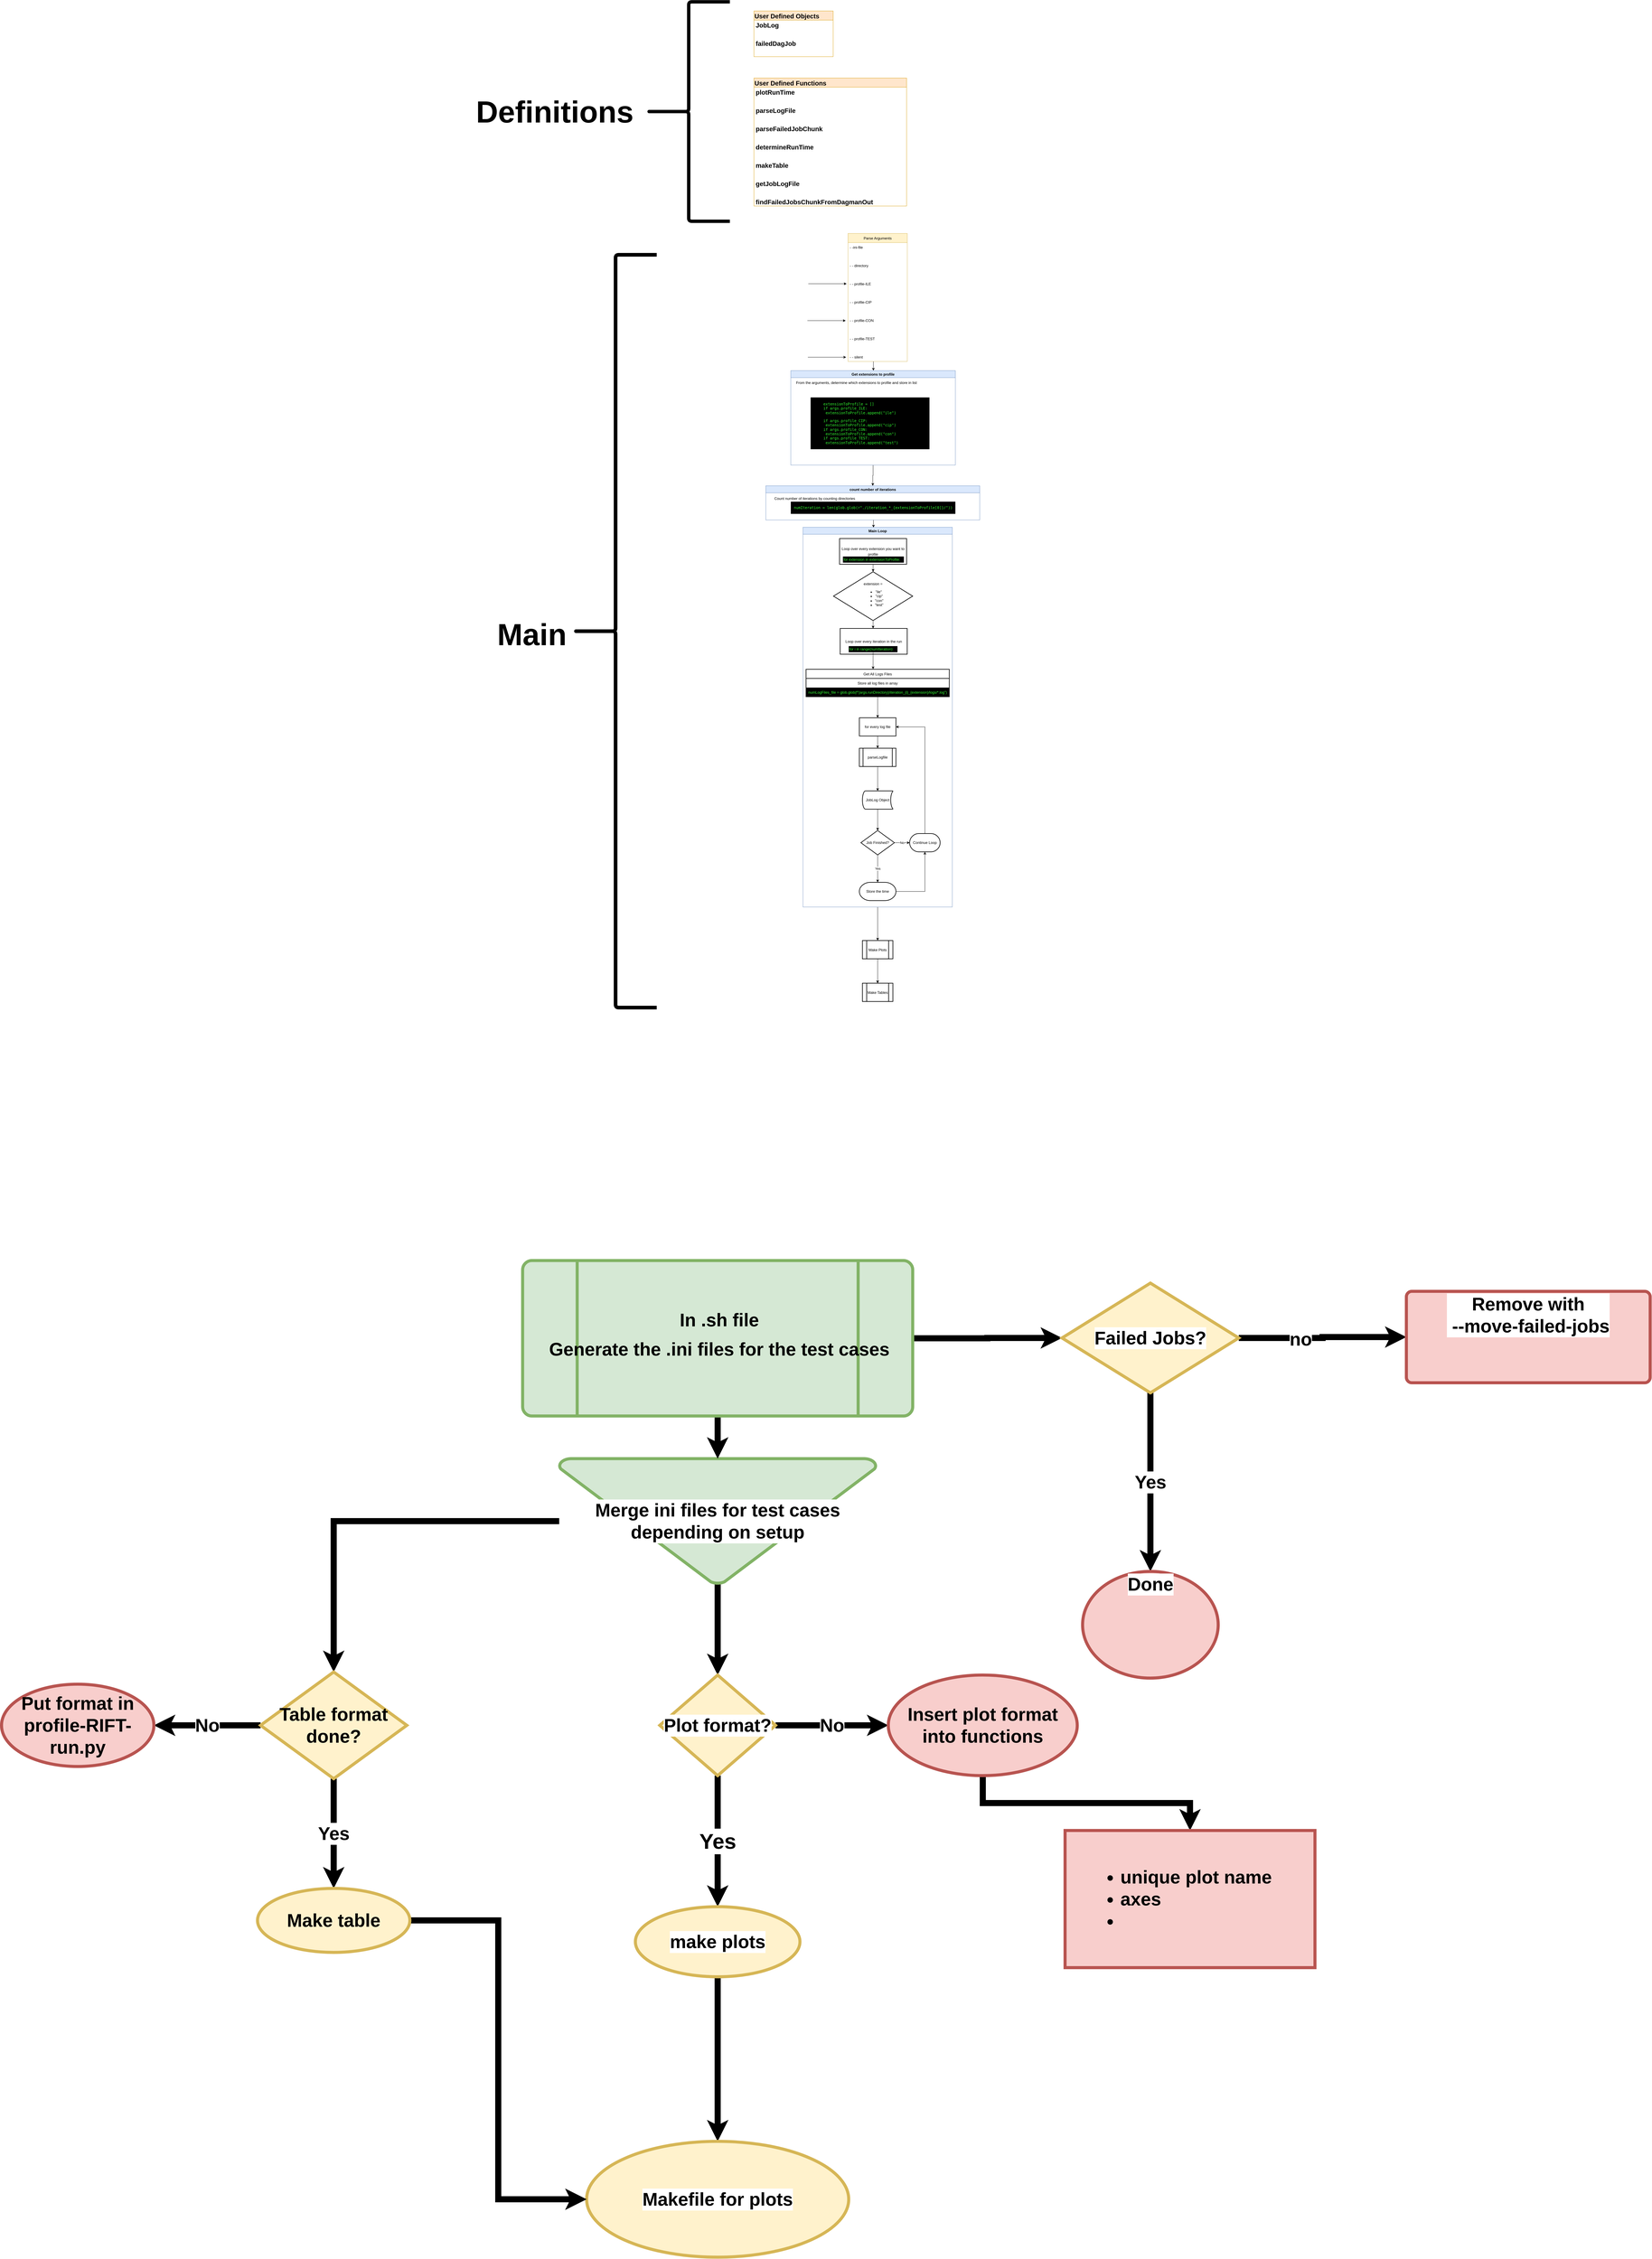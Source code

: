 <mxfile version="16.5.6" type="github">
  <diagram id="el1U36p7zhVe5056gf_X" name="Page-1">
    <mxGraphModel dx="8520" dy="4580" grid="1" gridSize="10" guides="1" tooltips="1" connect="1" arrows="1" fold="1" page="1" pageScale="1" pageWidth="850" pageHeight="1100" math="0" shadow="0">
      <root>
        <mxCell id="0" />
        <mxCell id="1" parent="0" />
        <mxCell id="W2DuysxjR4uDY15PI-nn-23" value="Parse Arguments" style="swimlane;fontStyle=0;childLayout=stackLayout;horizontal=1;startSize=30;horizontalStack=0;resizeParent=1;resizeParentMax=0;resizeLast=0;collapsible=1;marginBottom=0;fillColor=#fff2cc;strokeColor=#d6b656;" parent="1" vertex="1">
          <mxGeometry x="1227.74" y="-10" width="194.51" height="420" as="geometry">
            <mxRectangle x="1220" y="50" width="50" height="30" as="alternateBounds" />
          </mxGeometry>
        </mxCell>
        <mxCell id="Zr_DOouq1NsPhkWcnJbG-120" value="- -ini-file" style="text;strokeColor=none;fillColor=none;align=left;verticalAlign=middle;spacingLeft=4;spacingRight=4;overflow=hidden;points=[[0,0.5],[1,0.5]];portConstraint=eastwest;rotatable=0;" parent="W2DuysxjR4uDY15PI-nn-23" vertex="1">
          <mxGeometry y="30" width="194.51" height="30" as="geometry" />
        </mxCell>
        <mxCell id="Zr_DOouq1NsPhkWcnJbG-119" style="text;strokeColor=none;fillColor=none;align=left;verticalAlign=middle;spacingLeft=4;spacingRight=4;overflow=hidden;points=[[0,0.5],[1,0.5]];portConstraint=eastwest;rotatable=0;" parent="W2DuysxjR4uDY15PI-nn-23" vertex="1">
          <mxGeometry y="60" width="194.51" height="30" as="geometry" />
        </mxCell>
        <mxCell id="W2DuysxjR4uDY15PI-nn-24" value="- - directory" style="text;strokeColor=none;fillColor=none;align=left;verticalAlign=middle;spacingLeft=4;spacingRight=4;overflow=hidden;points=[[0,0.5],[1,0.5]];portConstraint=eastwest;rotatable=0;" parent="W2DuysxjR4uDY15PI-nn-23" vertex="1">
          <mxGeometry y="90" width="194.51" height="30" as="geometry" />
        </mxCell>
        <mxCell id="Zr_DOouq1NsPhkWcnJbG-10" style="text;strokeColor=none;fillColor=none;align=left;verticalAlign=middle;spacingLeft=4;spacingRight=4;overflow=hidden;points=[[0,0.5],[1,0.5]];portConstraint=eastwest;rotatable=0;" parent="W2DuysxjR4uDY15PI-nn-23" vertex="1">
          <mxGeometry y="120" width="194.51" height="30" as="geometry" />
        </mxCell>
        <mxCell id="W2DuysxjR4uDY15PI-nn-25" value="- - profile-ILE" style="text;strokeColor=none;fillColor=none;align=left;verticalAlign=middle;spacingLeft=4;spacingRight=4;overflow=hidden;points=[[0,0.5],[1,0.5]];portConstraint=eastwest;rotatable=0;" parent="W2DuysxjR4uDY15PI-nn-23" vertex="1">
          <mxGeometry y="150" width="194.51" height="30" as="geometry" />
        </mxCell>
        <mxCell id="Zr_DOouq1NsPhkWcnJbG-9" style="text;strokeColor=none;fillColor=none;align=left;verticalAlign=middle;spacingLeft=4;spacingRight=4;overflow=hidden;points=[[0,0.5],[1,0.5]];portConstraint=eastwest;rotatable=0;" parent="W2DuysxjR4uDY15PI-nn-23" vertex="1">
          <mxGeometry y="180" width="194.51" height="30" as="geometry" />
        </mxCell>
        <mxCell id="W2DuysxjR4uDY15PI-nn-26" value="- - profile-CIP" style="text;strokeColor=none;fillColor=none;align=left;verticalAlign=middle;spacingLeft=4;spacingRight=4;overflow=hidden;points=[[0,0.5],[1,0.5]];portConstraint=eastwest;rotatable=0;" parent="W2DuysxjR4uDY15PI-nn-23" vertex="1">
          <mxGeometry y="210" width="194.51" height="30" as="geometry" />
        </mxCell>
        <mxCell id="Zr_DOouq1NsPhkWcnJbG-7" style="text;strokeColor=none;fillColor=none;align=left;verticalAlign=middle;spacingLeft=4;spacingRight=4;overflow=hidden;points=[[0,0.5],[1,0.5]];portConstraint=eastwest;rotatable=0;" parent="W2DuysxjR4uDY15PI-nn-23" vertex="1">
          <mxGeometry y="240" width="194.51" height="30" as="geometry" />
        </mxCell>
        <mxCell id="W2DuysxjR4uDY15PI-nn-28" value="- - profile-CON" style="text;strokeColor=none;fillColor=none;align=left;verticalAlign=middle;spacingLeft=4;spacingRight=4;overflow=hidden;points=[[0,0.5],[1,0.5]];portConstraint=eastwest;rotatable=0;" parent="W2DuysxjR4uDY15PI-nn-23" vertex="1">
          <mxGeometry y="270" width="194.51" height="30" as="geometry" />
        </mxCell>
        <mxCell id="Zr_DOouq1NsPhkWcnJbG-8" style="text;strokeColor=none;fillColor=none;align=left;verticalAlign=middle;spacingLeft=4;spacingRight=4;overflow=hidden;points=[[0,0.5],[1,0.5]];portConstraint=eastwest;rotatable=0;" parent="W2DuysxjR4uDY15PI-nn-23" vertex="1">
          <mxGeometry y="300" width="194.51" height="30" as="geometry" />
        </mxCell>
        <mxCell id="W2DuysxjR4uDY15PI-nn-29" value="- - profile-TEST" style="text;strokeColor=none;fillColor=none;align=left;verticalAlign=middle;spacingLeft=4;spacingRight=4;overflow=hidden;points=[[0,0.5],[1,0.5]];portConstraint=eastwest;rotatable=0;" parent="W2DuysxjR4uDY15PI-nn-23" vertex="1">
          <mxGeometry y="330" width="194.51" height="30" as="geometry" />
        </mxCell>
        <mxCell id="Zr_DOouq1NsPhkWcnJbG-11" style="text;strokeColor=none;fillColor=none;align=left;verticalAlign=middle;spacingLeft=4;spacingRight=4;overflow=hidden;points=[[0,0.5],[1,0.5]];portConstraint=eastwest;rotatable=0;" parent="W2DuysxjR4uDY15PI-nn-23" vertex="1">
          <mxGeometry y="360" width="194.51" height="30" as="geometry" />
        </mxCell>
        <mxCell id="W2DuysxjR4uDY15PI-nn-30" value="- - silent" style="text;strokeColor=none;fillColor=none;align=left;verticalAlign=middle;spacingLeft=4;spacingRight=4;overflow=hidden;points=[[0,0.5],[1,0.5]];portConstraint=eastwest;rotatable=0;" parent="W2DuysxjR4uDY15PI-nn-23" vertex="1">
          <mxGeometry y="390" width="194.51" height="30" as="geometry" />
        </mxCell>
        <mxCell id="W2DuysxjR4uDY15PI-nn-40" style="edgeStyle=orthogonalEdgeStyle;rounded=0;orthogonalLoop=1;jettySize=auto;html=1;" parent="1" edge="1">
          <mxGeometry relative="1" as="geometry">
            <mxPoint x="1223" y="155" as="targetPoint" />
            <mxPoint x="1097.51" y="155" as="sourcePoint" />
          </mxGeometry>
        </mxCell>
        <mxCell id="Zr_DOouq1NsPhkWcnJbG-40" style="edgeStyle=orthogonalEdgeStyle;rounded=0;orthogonalLoop=1;jettySize=auto;html=1;exitX=0.5;exitY=1;exitDx=0;exitDy=0;entryX=0.5;entryY=0;entryDx=0;entryDy=0;" parent="1" source="W2DuysxjR4uDY15PI-nn-51" target="W2DuysxjR4uDY15PI-nn-53" edge="1">
          <mxGeometry relative="1" as="geometry" />
        </mxCell>
        <mxCell id="W2DuysxjR4uDY15PI-nn-51" value="Get extensions to profile" style="swimlane;fillColor=#dae8fc;strokeColor=#6c8ebf;" parent="1" vertex="1">
          <mxGeometry x="1040" y="440" width="540" height="310" as="geometry">
            <mxRectangle x="1211" y="440" width="170" height="23" as="alternateBounds" />
          </mxGeometry>
        </mxCell>
        <mxCell id="Zr_DOouq1NsPhkWcnJbG-38" value="From the arguments, determine which extensions to profile and store in list" style="text;html=1;align=center;verticalAlign=middle;resizable=0;points=[];autosize=1;strokeColor=none;fillColor=none;" parent="W2DuysxjR4uDY15PI-nn-51" vertex="1">
          <mxGeometry x="10" y="30" width="410" height="20" as="geometry" />
        </mxCell>
        <mxCell id="Zr_DOouq1NsPhkWcnJbG-39" value="&lt;div align=&quot;left&quot;&gt;&lt;blockquote&gt;&lt;pre&gt;extensionToProfile = []&lt;br&gt;if args.profile_ILE:&lt;br&gt;&lt;span style=&quot;white-space: pre&quot;&gt; &lt;/span&gt;extensionToProfile.append(&quot;ile&quot;)&lt;/pre&gt;&lt;pre&gt;if args.profile_CIP:&lt;br&gt;&lt;span style=&quot;white-space: pre&quot;&gt; &lt;/span&gt;extensionToProfile.append(&quot;cip&quot;)&lt;br&gt;if args.profile_CON:&lt;br&gt;&lt;span style=&quot;white-space: pre&quot;&gt; &lt;/span&gt;extensionToProfile.append(&quot;con&quot;)&lt;br&gt;if args.profile_TEST:&lt;br&gt;&lt;span style=&quot;white-space: pre&quot;&gt; &lt;/span&gt;extensionToProfile.append(&quot;test&quot;)&lt;/pre&gt;&lt;/blockquote&gt;&lt;/div&gt;" style="text;html=1;align=left;verticalAlign=middle;resizable=0;points=[];autosize=1;strokeColor=none;fillColor=#000000;fontColor=#33FF33;" parent="W2DuysxjR4uDY15PI-nn-51" vertex="1">
          <mxGeometry x="65" y="88" width="390" height="170" as="geometry" />
        </mxCell>
        <mxCell id="W2DuysxjR4uDY15PI-nn-58" style="edgeStyle=orthogonalEdgeStyle;rounded=0;orthogonalLoop=1;jettySize=auto;html=1;exitX=0.5;exitY=1;exitDx=0;exitDy=0;entryX=0.472;entryY=0.001;entryDx=0;entryDy=0;entryPerimeter=0;" parent="1" source="W2DuysxjR4uDY15PI-nn-53" edge="1">
          <mxGeometry relative="1" as="geometry">
            <mxPoint x="1311.28" y="954.86" as="targetPoint" />
          </mxGeometry>
        </mxCell>
        <mxCell id="W2DuysxjR4uDY15PI-nn-53" value="count number of iterations" style="swimlane;fillColor=#dae8fc;strokeColor=#6c8ebf;startSize=23;" parent="1" vertex="1">
          <mxGeometry x="958" y="818" width="702" height="112" as="geometry">
            <mxRectangle x="1211" y="550" width="180" height="23" as="alternateBounds" />
          </mxGeometry>
        </mxCell>
        <mxCell id="Zr_DOouq1NsPhkWcnJbG-41" value="Count number of iterations by counting directories" style="text;html=1;align=center;verticalAlign=middle;resizable=0;points=[];autosize=1;strokeColor=none;fillColor=none;" parent="W2DuysxjR4uDY15PI-nn-53" vertex="1">
          <mxGeometry x="20" y="32" width="280" height="20" as="geometry" />
        </mxCell>
        <mxCell id="Zr_DOouq1NsPhkWcnJbG-42" value="&lt;pre&gt;&lt;font color=&quot;#33FF33&quot;&gt;numIteration = len(glob.glob(r&quot;./iteration_*_{extensionToProfile[0]}/&quot;))&lt;/font&gt;&lt;/pre&gt;" style="text;html=1;align=center;verticalAlign=middle;resizable=0;points=[];autosize=1;strokeColor=none;fillColor=#000000;fontColor=#9999FF;" parent="W2DuysxjR4uDY15PI-nn-53" vertex="1">
          <mxGeometry x="82" y="52" width="540" height="40" as="geometry" />
        </mxCell>
        <mxCell id="Zr_DOouq1NsPhkWcnJbG-91" style="edgeStyle=orthogonalEdgeStyle;rounded=0;orthogonalLoop=1;jettySize=auto;html=1;fontColor=#000000;" parent="1" source="W2DuysxjR4uDY15PI-nn-54" edge="1">
          <mxGeometry relative="1" as="geometry">
            <mxPoint x="1325" y="2310" as="targetPoint" />
          </mxGeometry>
        </mxCell>
        <mxCell id="W2DuysxjR4uDY15PI-nn-54" value="Main Loop" style="swimlane;startSize=23;fillColor=#dae8fc;strokeColor=#6c8ebf;" parent="1" vertex="1">
          <mxGeometry x="1080" y="954" width="490" height="1246" as="geometry" />
        </mxCell>
        <mxCell id="W2DuysxjR4uDY15PI-nn-55" value="&lt;p style=&quot;line-height: 1.5&quot;&gt;Loop over every extension you want to profile&lt;/p&gt;" style="whiteSpace=wrap;html=1;strokeWidth=2;" parent="W2DuysxjR4uDY15PI-nn-54" vertex="1">
          <mxGeometry x="120" y="37" width="220" height="84.53" as="geometry" />
        </mxCell>
        <mxCell id="Zr_DOouq1NsPhkWcnJbG-43" value="&lt;div align=&quot;left&quot;&gt;for extension in extensionToProfile:&lt;/div&gt;" style="text;html=1;align=left;verticalAlign=middle;resizable=0;points=[];autosize=1;strokeColor=none;fillColor=#000000;fontColor=#33FF33;" parent="W2DuysxjR4uDY15PI-nn-54" vertex="1">
          <mxGeometry x="131" y="96" width="200" height="20" as="geometry" />
        </mxCell>
        <mxCell id="Zr_DOouq1NsPhkWcnJbG-51" style="edgeStyle=orthogonalEdgeStyle;rounded=0;orthogonalLoop=1;jettySize=auto;html=1;entryX=0.5;entryY=0;entryDx=0;entryDy=0;fontColor=#33FF33;" parent="W2DuysxjR4uDY15PI-nn-54" source="Zr_DOouq1NsPhkWcnJbG-49" edge="1">
          <mxGeometry relative="1" as="geometry">
            <mxPoint x="230" y="332" as="targetPoint" />
          </mxGeometry>
        </mxCell>
        <mxCell id="Zr_DOouq1NsPhkWcnJbG-49" value="&lt;div&gt;extension = &lt;br&gt;&lt;/div&gt;&lt;div&gt;&lt;ul&gt;&lt;li&gt;&quot;ile&quot;&lt;span style=&quot;white-space: pre&quot;&gt; &lt;/span&gt;&lt;/li&gt;&lt;li&gt;&quot;cip&quot;&lt;/li&gt;&lt;li&gt;&quot;con&quot;&lt;/li&gt;&lt;li&gt;&quot;test&quot;&lt;br&gt;&lt;/li&gt;&lt;/ul&gt;&lt;/div&gt;" style="rhombus;whiteSpace=wrap;html=1;strokeWidth=2;" parent="W2DuysxjR4uDY15PI-nn-54" vertex="1">
          <mxGeometry x="100" y="146" width="260" height="159.99" as="geometry" />
        </mxCell>
        <mxCell id="Zr_DOouq1NsPhkWcnJbG-50" value="" style="edgeStyle=orthogonalEdgeStyle;rounded=0;orthogonalLoop=1;jettySize=auto;html=1;fontColor=#33FF33;" parent="W2DuysxjR4uDY15PI-nn-54" source="W2DuysxjR4uDY15PI-nn-55" target="Zr_DOouq1NsPhkWcnJbG-49" edge="1">
          <mxGeometry relative="1" as="geometry" />
        </mxCell>
        <mxCell id="Zr_DOouq1NsPhkWcnJbG-52" value="&lt;p style=&quot;line-height: 1.5&quot;&gt;Loop over every iteration in the run&lt;/p&gt;" style="whiteSpace=wrap;html=1;strokeWidth=2;" parent="W2DuysxjR4uDY15PI-nn-54" vertex="1">
          <mxGeometry x="122" y="332" width="220" height="84.53" as="geometry" />
        </mxCell>
        <mxCell id="Zr_DOouq1NsPhkWcnJbG-58" style="edgeStyle=orthogonalEdgeStyle;rounded=0;orthogonalLoop=1;jettySize=auto;html=1;entryX=0.468;entryY=-0.004;entryDx=0;entryDy=0;entryPerimeter=0;fontColor=#33FF33;" parent="W2DuysxjR4uDY15PI-nn-54" source="Zr_DOouq1NsPhkWcnJbG-53" target="W2DuysxjR4uDY15PI-nn-61" edge="1">
          <mxGeometry relative="1" as="geometry" />
        </mxCell>
        <mxCell id="Zr_DOouq1NsPhkWcnJbG-53" value="for i in range(numIteration):" style="text;html=1;align=left;verticalAlign=middle;resizable=0;points=[];autosize=1;strokeColor=none;fillColor=#000000;fontColor=#33FF33;" parent="W2DuysxjR4uDY15PI-nn-54" vertex="1">
          <mxGeometry x="150" y="390" width="160" height="20" as="geometry" />
        </mxCell>
        <mxCell id="W2DuysxjR4uDY15PI-nn-61" value="Get All Logs Files" style="swimlane;fontStyle=0;childLayout=stackLayout;horizontal=1;startSize=30;horizontalStack=0;resizeParent=1;resizeParentMax=0;resizeLast=0;collapsible=1;marginBottom=0;strokeWidth=2;" parent="W2DuysxjR4uDY15PI-nn-54" vertex="1">
          <mxGeometry x="10" y="466" width="470" height="90" as="geometry" />
        </mxCell>
        <mxCell id="W2DuysxjR4uDY15PI-nn-62" value="Store all log files in array" style="text;strokeColor=none;fillColor=none;align=center;verticalAlign=middle;spacingLeft=4;spacingRight=4;overflow=hidden;points=[[0,0.5],[1,0.5]];portConstraint=eastwest;rotatable=0;" parent="W2DuysxjR4uDY15PI-nn-61" vertex="1">
          <mxGeometry y="30" width="470" height="30" as="geometry" />
        </mxCell>
        <mxCell id="Zr_DOouq1NsPhkWcnJbG-57" value="numLogFiles_file = glob.glob(f&quot;{args.runDirectory}/iteration_{i}_{extension}/logs/*.log&quot;)" style="text;strokeColor=none;fillColor=#000000;align=center;verticalAlign=middle;spacingLeft=4;spacingRight=4;overflow=hidden;points=[[0,0.5],[1,0.5]];portConstraint=eastwest;rotatable=0;fontColor=#33FF33;" parent="W2DuysxjR4uDY15PI-nn-61" vertex="1">
          <mxGeometry y="60" width="470" height="30" as="geometry" />
        </mxCell>
        <mxCell id="W2DuysxjR4uDY15PI-nn-73" value="User Defined Functions" style="swimlane;fontStyle=1;childLayout=stackLayout;horizontal=1;startSize=30;horizontalStack=0;resizeParent=1;resizeParentMax=0;resizeLast=0;collapsible=1;marginBottom=0;fontSize=21;align=left;fillColor=#ffe6cc;strokeColor=#d79b00;" parent="1" vertex="1">
          <mxGeometry x="919" y="-520" width="501" height="420" as="geometry" />
        </mxCell>
        <mxCell id="W2DuysxjR4uDY15PI-nn-74" value="plotRunTime" style="text;strokeColor=none;fillColor=none;align=left;verticalAlign=middle;spacingLeft=4;spacingRight=4;overflow=hidden;points=[[0,0.5],[1,0.5]];portConstraint=eastwest;rotatable=0;fontStyle=1;fontSize=21;" parent="W2DuysxjR4uDY15PI-nn-73" vertex="1">
          <mxGeometry y="30" width="501" height="30" as="geometry" />
        </mxCell>
        <mxCell id="Zr_DOouq1NsPhkWcnJbG-31" style="text;strokeColor=none;fillColor=none;align=left;verticalAlign=middle;spacingLeft=4;spacingRight=4;overflow=hidden;points=[[0,0.5],[1,0.5]];portConstraint=eastwest;rotatable=0;fontStyle=1;fontSize=21;" parent="W2DuysxjR4uDY15PI-nn-73" vertex="1">
          <mxGeometry y="60" width="501" height="30" as="geometry" />
        </mxCell>
        <mxCell id="W2DuysxjR4uDY15PI-nn-75" value="parseLogFile" style="text;strokeColor=none;fillColor=none;align=left;verticalAlign=middle;spacingLeft=4;spacingRight=4;overflow=hidden;points=[[0,0.5],[1,0.5]];portConstraint=eastwest;rotatable=0;fontStyle=1;fontSize=21;" parent="W2DuysxjR4uDY15PI-nn-73" vertex="1">
          <mxGeometry y="90" width="501" height="30" as="geometry" />
        </mxCell>
        <mxCell id="Zr_DOouq1NsPhkWcnJbG-32" style="text;strokeColor=none;fillColor=none;align=left;verticalAlign=middle;spacingLeft=4;spacingRight=4;overflow=hidden;points=[[0,0.5],[1,0.5]];portConstraint=eastwest;rotatable=0;fontStyle=1;fontSize=21;" parent="W2DuysxjR4uDY15PI-nn-73" vertex="1">
          <mxGeometry y="120" width="501" height="30" as="geometry" />
        </mxCell>
        <mxCell id="W2DuysxjR4uDY15PI-nn-76" value="parseFailedJobChunk" style="text;strokeColor=none;fillColor=none;align=left;verticalAlign=middle;spacingLeft=4;spacingRight=4;overflow=hidden;points=[[0,0.5],[1,0.5]];portConstraint=eastwest;rotatable=0;fontStyle=1;fontSize=21;" parent="W2DuysxjR4uDY15PI-nn-73" vertex="1">
          <mxGeometry y="150" width="501" height="30" as="geometry" />
        </mxCell>
        <mxCell id="Zr_DOouq1NsPhkWcnJbG-33" style="text;strokeColor=none;fillColor=none;align=left;verticalAlign=middle;spacingLeft=4;spacingRight=4;overflow=hidden;points=[[0,0.5],[1,0.5]];portConstraint=eastwest;rotatable=0;fontStyle=1;fontSize=21;" parent="W2DuysxjR4uDY15PI-nn-73" vertex="1">
          <mxGeometry y="180" width="501" height="30" as="geometry" />
        </mxCell>
        <mxCell id="Zr_DOouq1NsPhkWcnJbG-4" value="determineRunTime" style="text;strokeColor=none;fillColor=none;align=left;verticalAlign=middle;spacingLeft=4;spacingRight=4;overflow=hidden;points=[[0,0.5],[1,0.5]];portConstraint=eastwest;rotatable=0;fontStyle=1;fontSize=21;" parent="W2DuysxjR4uDY15PI-nn-73" vertex="1">
          <mxGeometry y="210" width="501" height="30" as="geometry" />
        </mxCell>
        <mxCell id="Zr_DOouq1NsPhkWcnJbG-34" style="text;strokeColor=none;fillColor=none;align=left;verticalAlign=middle;spacingLeft=4;spacingRight=4;overflow=hidden;points=[[0,0.5],[1,0.5]];portConstraint=eastwest;rotatable=0;fontStyle=1;fontSize=21;" parent="W2DuysxjR4uDY15PI-nn-73" vertex="1">
          <mxGeometry y="240" width="501" height="30" as="geometry" />
        </mxCell>
        <mxCell id="Zr_DOouq1NsPhkWcnJbG-3" value="makeTable" style="text;strokeColor=none;fillColor=none;align=left;verticalAlign=middle;spacingLeft=4;spacingRight=4;overflow=hidden;points=[[0,0.5],[1,0.5]];portConstraint=eastwest;rotatable=0;fontStyle=1;fontSize=21;" parent="W2DuysxjR4uDY15PI-nn-73" vertex="1">
          <mxGeometry y="270" width="501" height="30" as="geometry" />
        </mxCell>
        <mxCell id="Zr_DOouq1NsPhkWcnJbG-35" style="text;strokeColor=none;fillColor=none;align=left;verticalAlign=middle;spacingLeft=4;spacingRight=4;overflow=hidden;points=[[0,0.5],[1,0.5]];portConstraint=eastwest;rotatable=0;fontStyle=1;fontSize=21;" parent="W2DuysxjR4uDY15PI-nn-73" vertex="1">
          <mxGeometry y="300" width="501" height="30" as="geometry" />
        </mxCell>
        <mxCell id="Zr_DOouq1NsPhkWcnJbG-2" value="getJobLogFile" style="text;strokeColor=none;fillColor=none;align=left;verticalAlign=middle;spacingLeft=4;spacingRight=4;overflow=hidden;points=[[0,0.5],[1,0.5]];portConstraint=eastwest;rotatable=0;fontStyle=1;fontSize=21;" parent="W2DuysxjR4uDY15PI-nn-73" vertex="1">
          <mxGeometry y="330" width="501" height="30" as="geometry" />
        </mxCell>
        <mxCell id="Zr_DOouq1NsPhkWcnJbG-36" style="text;strokeColor=none;fillColor=none;align=left;verticalAlign=middle;spacingLeft=4;spacingRight=4;overflow=hidden;points=[[0,0.5],[1,0.5]];portConstraint=eastwest;rotatable=0;fontStyle=1;fontSize=21;" parent="W2DuysxjR4uDY15PI-nn-73" vertex="1">
          <mxGeometry y="360" width="501" height="30" as="geometry" />
        </mxCell>
        <mxCell id="Zr_DOouq1NsPhkWcnJbG-1" value="findFailedJobsChunkFromDagmanOut" style="text;strokeColor=none;fillColor=none;align=left;verticalAlign=middle;spacingLeft=4;spacingRight=4;overflow=hidden;points=[[0,0.5],[1,0.5]];portConstraint=eastwest;rotatable=0;fontStyle=1;fontSize=21;" parent="W2DuysxjR4uDY15PI-nn-73" vertex="1">
          <mxGeometry y="390" width="501" height="30" as="geometry" />
        </mxCell>
        <mxCell id="Zr_DOouq1NsPhkWcnJbG-13" style="edgeStyle=orthogonalEdgeStyle;rounded=0;orthogonalLoop=1;jettySize=auto;html=1;" parent="1" edge="1">
          <mxGeometry relative="1" as="geometry">
            <mxPoint x="1221.49" y="396" as="targetPoint" />
            <mxPoint x="1096" y="396" as="sourcePoint" />
          </mxGeometry>
        </mxCell>
        <mxCell id="Zr_DOouq1NsPhkWcnJbG-14" style="edgeStyle=orthogonalEdgeStyle;rounded=0;orthogonalLoop=1;jettySize=auto;html=1;" parent="1" edge="1">
          <mxGeometry relative="1" as="geometry">
            <mxPoint x="1220" y="276" as="targetPoint" />
            <mxPoint x="1094.51" y="276" as="sourcePoint" />
          </mxGeometry>
        </mxCell>
        <mxCell id="Zr_DOouq1NsPhkWcnJbG-30" style="edgeStyle=orthogonalEdgeStyle;rounded=0;orthogonalLoop=1;jettySize=auto;html=1;" parent="1" edge="1">
          <mxGeometry relative="1" as="geometry">
            <mxPoint x="1311" y="440" as="targetPoint" />
            <mxPoint x="1311" y="410" as="sourcePoint" />
          </mxGeometry>
        </mxCell>
        <mxCell id="Zr_DOouq1NsPhkWcnJbG-60" style="edgeStyle=orthogonalEdgeStyle;rounded=0;orthogonalLoop=1;jettySize=auto;html=1;exitX=0.5;exitY=1;exitDx=0;exitDy=0;fontColor=#33FF33;" parent="1" source="W2DuysxjR4uDY15PI-nn-66" target="W2DuysxjR4uDY15PI-nn-71" edge="1">
          <mxGeometry relative="1" as="geometry" />
        </mxCell>
        <mxCell id="W2DuysxjR4uDY15PI-nn-66" value="for every log file" style="whiteSpace=wrap;html=1;strokeWidth=2;" parent="1" vertex="1">
          <mxGeometry x="1265" y="1579" width="120" height="60" as="geometry" />
        </mxCell>
        <mxCell id="W2DuysxjR4uDY15PI-nn-71" value="parseLogfile" style="shape=process;whiteSpace=wrap;html=1;backgroundOutline=1;strokeWidth=2;" parent="1" vertex="1">
          <mxGeometry x="1265" y="1679" width="120" height="60" as="geometry" />
        </mxCell>
        <mxCell id="Zr_DOouq1NsPhkWcnJbG-70" style="edgeStyle=orthogonalEdgeStyle;rounded=0;orthogonalLoop=1;jettySize=auto;html=1;entryX=1;entryY=0.5;entryDx=0;entryDy=0;fontColor=#000000;" parent="1" source="Zr_DOouq1NsPhkWcnJbG-67" target="W2DuysxjR4uDY15PI-nn-66" edge="1">
          <mxGeometry relative="1" as="geometry">
            <Array as="points">
              <mxPoint x="1480" y="1609" />
            </Array>
          </mxGeometry>
        </mxCell>
        <mxCell id="Zr_DOouq1NsPhkWcnJbG-67" value="Continue Loop" style="strokeWidth=2;html=1;shape=mxgraph.flowchart.terminator;whiteSpace=wrap;labelBackgroundColor=#FFFFFF;fontColor=#000000;fillColor=none;" parent="1" vertex="1">
          <mxGeometry x="1430" y="1959" width="100" height="60" as="geometry" />
        </mxCell>
        <mxCell id="Zr_DOouq1NsPhkWcnJbG-74" style="edgeStyle=orthogonalEdgeStyle;rounded=0;orthogonalLoop=1;jettySize=auto;html=1;fontColor=#000000;" parent="1" source="Zr_DOouq1NsPhkWcnJbG-71" target="Zr_DOouq1NsPhkWcnJbG-67" edge="1">
          <mxGeometry relative="1" as="geometry" />
        </mxCell>
        <mxCell id="Zr_DOouq1NsPhkWcnJbG-62" value="" style="edgeStyle=orthogonalEdgeStyle;rounded=0;orthogonalLoop=1;jettySize=auto;html=1;fontColor=#33FF33;" parent="1" source="W2DuysxjR4uDY15PI-nn-71" edge="1">
          <mxGeometry relative="1" as="geometry">
            <mxPoint x="1325" y="1819" as="targetPoint" />
          </mxGeometry>
        </mxCell>
        <mxCell id="Zr_DOouq1NsPhkWcnJbG-65" value="" style="edgeStyle=orthogonalEdgeStyle;rounded=0;orthogonalLoop=1;jettySize=auto;html=1;fontColor=#000000;" parent="1" source="Zr_DOouq1NsPhkWcnJbG-63" target="Zr_DOouq1NsPhkWcnJbG-64" edge="1">
          <mxGeometry relative="1" as="geometry" />
        </mxCell>
        <mxCell id="Zr_DOouq1NsPhkWcnJbG-63" value="JobLog Object" style="strokeWidth=2;html=1;shape=mxgraph.flowchart.stored_data;whiteSpace=wrap;labelBackgroundColor=#FFFFFF;fontColor=#000000;fillColor=none;strokeColor=default;" parent="1" vertex="1">
          <mxGeometry x="1275" y="1819" width="100" height="60" as="geometry" />
        </mxCell>
        <mxCell id="Zr_DOouq1NsPhkWcnJbG-68" value="No" style="edgeStyle=orthogonalEdgeStyle;rounded=0;orthogonalLoop=1;jettySize=auto;html=1;entryX=0;entryY=0.5;entryDx=0;entryDy=0;entryPerimeter=0;fontColor=#000000;" parent="1" source="Zr_DOouq1NsPhkWcnJbG-64" target="Zr_DOouq1NsPhkWcnJbG-67" edge="1">
          <mxGeometry relative="1" as="geometry" />
        </mxCell>
        <mxCell id="Zr_DOouq1NsPhkWcnJbG-72" value="Yes" style="edgeStyle=orthogonalEdgeStyle;rounded=0;orthogonalLoop=1;jettySize=auto;html=1;fontColor=#000000;" parent="1" source="Zr_DOouq1NsPhkWcnJbG-64" target="Zr_DOouq1NsPhkWcnJbG-71" edge="1">
          <mxGeometry relative="1" as="geometry" />
        </mxCell>
        <mxCell id="Zr_DOouq1NsPhkWcnJbG-64" value="Job Finished?" style="rhombus;whiteSpace=wrap;html=1;fillColor=none;fontColor=#000000;strokeWidth=2;labelBackgroundColor=#FFFFFF;" parent="1" vertex="1">
          <mxGeometry x="1270" y="1949" width="110" height="80" as="geometry" />
        </mxCell>
        <mxCell id="Zr_DOouq1NsPhkWcnJbG-71" value="Store the time" style="strokeWidth=2;html=1;shape=mxgraph.flowchart.terminator;whiteSpace=wrap;fontFamily=Helvetica;fontSize=12;fontColor=#000000;align=center;strokeColor=rgb(0, 0, 0);" parent="1" vertex="1">
          <mxGeometry x="1265" y="2119" width="120" height="60" as="geometry" />
        </mxCell>
        <mxCell id="Zr_DOouq1NsPhkWcnJbG-59" style="edgeStyle=orthogonalEdgeStyle;rounded=0;orthogonalLoop=1;jettySize=auto;html=1;fontColor=#33FF33;" parent="1" edge="1">
          <mxGeometry relative="1" as="geometry">
            <mxPoint x="1325" y="1579" as="targetPoint" />
            <mxPoint x="1325" y="1509" as="sourcePoint" />
          </mxGeometry>
        </mxCell>
        <mxCell id="Zr_DOouq1NsPhkWcnJbG-93" style="edgeStyle=orthogonalEdgeStyle;rounded=0;orthogonalLoop=1;jettySize=auto;html=1;fontColor=#000000;" parent="1" source="Zr_DOouq1NsPhkWcnJbG-92" edge="1">
          <mxGeometry relative="1" as="geometry">
            <mxPoint x="1325" y="2450" as="targetPoint" />
          </mxGeometry>
        </mxCell>
        <mxCell id="Zr_DOouq1NsPhkWcnJbG-95" value="" style="edgeStyle=orthogonalEdgeStyle;rounded=0;orthogonalLoop=1;jettySize=auto;html=1;fontColor=#000000;" parent="1" source="Zr_DOouq1NsPhkWcnJbG-92" edge="1">
          <mxGeometry relative="1" as="geometry">
            <mxPoint x="1325" y="2450" as="targetPoint" />
          </mxGeometry>
        </mxCell>
        <mxCell id="Zr_DOouq1NsPhkWcnJbG-96" value="" style="edgeStyle=orthogonalEdgeStyle;rounded=0;orthogonalLoop=1;jettySize=auto;html=1;fontColor=#000000;" parent="1" source="Zr_DOouq1NsPhkWcnJbG-92" edge="1">
          <mxGeometry relative="1" as="geometry">
            <mxPoint x="1325" y="2450" as="targetPoint" />
          </mxGeometry>
        </mxCell>
        <mxCell id="Zr_DOouq1NsPhkWcnJbG-92" value="&lt;p style=&quot;line-height: 0&quot;&gt;Make Plots&lt;/p&gt;" style="verticalLabelPosition=middle;verticalAlign=middle;html=1;shape=process;whiteSpace=wrap;rounded=1;size=0.14;arcSize=0;labelBackgroundColor=#FFFFFF;fontColor=#000000;strokeColor=default;strokeWidth=2;fillColor=none;horizontal=1;labelPosition=center;align=center;" parent="1" vertex="1">
          <mxGeometry x="1275" y="2310" width="100" height="60" as="geometry" />
        </mxCell>
        <mxCell id="Zr_DOouq1NsPhkWcnJbG-98" value="&lt;p style=&quot;line-height: 0&quot;&gt;Make Tables&lt;/p&gt;" style="verticalLabelPosition=middle;verticalAlign=middle;html=1;shape=process;whiteSpace=wrap;rounded=1;size=0.14;arcSize=0;labelBackgroundColor=#FFFFFF;fontColor=#000000;strokeColor=default;strokeWidth=2;fillColor=none;horizontal=1;labelPosition=center;align=center;" parent="1" vertex="1">
          <mxGeometry x="1275" y="2450" width="100" height="60" as="geometry" />
        </mxCell>
        <mxCell id="Zr_DOouq1NsPhkWcnJbG-99" value="User Defined Objects" style="swimlane;fontStyle=1;childLayout=stackLayout;horizontal=1;startSize=30;horizontalStack=0;resizeParent=1;resizeParentMax=0;resizeLast=0;collapsible=1;marginBottom=0;fontSize=21;align=left;fillColor=#ffe6cc;strokeColor=#d79b00;" parent="1" vertex="1">
          <mxGeometry x="919" y="-740" width="260" height="150" as="geometry" />
        </mxCell>
        <mxCell id="Zr_DOouq1NsPhkWcnJbG-100" value="JobLog" style="text;strokeColor=none;fillColor=none;align=left;verticalAlign=middle;spacingLeft=4;spacingRight=4;overflow=hidden;points=[[0,0.5],[1,0.5]];portConstraint=eastwest;rotatable=0;fontStyle=1;fontSize=21;" parent="Zr_DOouq1NsPhkWcnJbG-99" vertex="1">
          <mxGeometry y="30" width="260" height="30" as="geometry" />
        </mxCell>
        <mxCell id="Zr_DOouq1NsPhkWcnJbG-101" style="text;strokeColor=none;fillColor=none;align=left;verticalAlign=middle;spacingLeft=4;spacingRight=4;overflow=hidden;points=[[0,0.5],[1,0.5]];portConstraint=eastwest;rotatable=0;fontStyle=1;fontSize=21;" parent="Zr_DOouq1NsPhkWcnJbG-99" vertex="1">
          <mxGeometry y="60" width="260" height="30" as="geometry" />
        </mxCell>
        <mxCell id="Zr_DOouq1NsPhkWcnJbG-102" value="failedDagJob" style="text;strokeColor=none;fillColor=none;align=left;verticalAlign=middle;spacingLeft=4;spacingRight=4;overflow=hidden;points=[[0,0.5],[1,0.5]];portConstraint=eastwest;rotatable=0;fontStyle=1;fontSize=21;" parent="Zr_DOouq1NsPhkWcnJbG-99" vertex="1">
          <mxGeometry y="90" width="260" height="30" as="geometry" />
        </mxCell>
        <mxCell id="Zr_DOouq1NsPhkWcnJbG-103" style="text;strokeColor=none;fillColor=none;align=left;verticalAlign=middle;spacingLeft=4;spacingRight=4;overflow=hidden;points=[[0,0.5],[1,0.5]];portConstraint=eastwest;rotatable=0;fontStyle=1;fontSize=21;" parent="Zr_DOouq1NsPhkWcnJbG-99" vertex="1">
          <mxGeometry y="120" width="260" height="30" as="geometry" />
        </mxCell>
        <mxCell id="Zr_DOouq1NsPhkWcnJbG-115" value="" style="shape=curlyBracket;whiteSpace=wrap;html=1;rounded=1;labelBackgroundColor=#FFFFFF;fontColor=#000000;strokeColor=default;strokeWidth=11;fillColor=none;size=0.5;" parent="1" vertex="1">
          <mxGeometry x="570" y="-770" width="270" height="720" as="geometry" />
        </mxCell>
        <mxCell id="Zr_DOouq1NsPhkWcnJbG-116" value="Definitions" style="text;html=1;align=center;verticalAlign=middle;resizable=0;points=[];autosize=1;strokeColor=none;fillColor=none;fontColor=#000000;strokeWidth=1;fontSize=100;fontStyle=1" parent="1" vertex="1">
          <mxGeometry y="-475" width="530" height="130" as="geometry" />
        </mxCell>
        <mxCell id="Zr_DOouq1NsPhkWcnJbG-117" value="" style="shape=curlyBracket;whiteSpace=wrap;html=1;rounded=1;labelBackgroundColor=#FFFFFF;fontColor=#000000;strokeColor=default;strokeWidth=12;fillColor=none;size=0.5;fontSize=24;fontStyle=1" parent="1" vertex="1">
          <mxGeometry x="330" y="60" width="270" height="2470" as="geometry" />
        </mxCell>
        <mxCell id="Zr_DOouq1NsPhkWcnJbG-118" value="Main" style="text;html=1;align=center;verticalAlign=middle;resizable=0;points=[];autosize=1;strokeColor=none;fillColor=none;fontColor=#000000;strokeWidth=1;fontSize=100;fontStyle=1" parent="1" vertex="1">
          <mxGeometry x="70" y="1240" width="240" height="130" as="geometry" />
        </mxCell>
        <mxCell id="NSEhIr9YOBG-j8cRFP1d-11" value="" style="edgeStyle=orthogonalEdgeStyle;rounded=0;orthogonalLoop=1;jettySize=auto;html=1;fontSize=60;fontColor=#000000;strokeWidth=20;fontStyle=1" edge="1" parent="1" source="NSEhIr9YOBG-j8cRFP1d-1" target="NSEhIr9YOBG-j8cRFP1d-10">
          <mxGeometry relative="1" as="geometry" />
        </mxCell>
        <mxCell id="NSEhIr9YOBG-j8cRFP1d-36" value="" style="edgeStyle=orthogonalEdgeStyle;rounded=0;orthogonalLoop=1;jettySize=auto;html=1;fontSize=60;fontColor=#000000;strokeWidth=20;fontStyle=1" edge="1" parent="1" source="NSEhIr9YOBG-j8cRFP1d-1" target="NSEhIr9YOBG-j8cRFP1d-35">
          <mxGeometry relative="1" as="geometry" />
        </mxCell>
        <mxCell id="NSEhIr9YOBG-j8cRFP1d-1" value="&lt;div style=&quot;font-size: 60px;&quot; align=&quot;center&quot;&gt;&lt;span style=&quot;font-size: 60px;&quot;&gt;&lt;font style=&quot;font-size: 60px;&quot;&gt;Merge ini files for test cases depending on setup&lt;br style=&quot;font-size: 60px;&quot;&gt;&lt;/font&gt;&lt;/span&gt;&lt;/div&gt;" style="strokeWidth=10;html=1;shape=mxgraph.flowchart.merge_or_storage;whiteSpace=wrap;labelBackgroundColor=#FFFFFF;fontSize=60;align=center;fillColor=#d5e8d4;strokeColor=#82b366;fontStyle=1" vertex="1" parent="1">
          <mxGeometry x="280" y="4010" width="1040" height="410" as="geometry" />
        </mxCell>
        <mxCell id="NSEhIr9YOBG-j8cRFP1d-6" style="edgeStyle=orthogonalEdgeStyle;rounded=0;orthogonalLoop=1;jettySize=auto;html=1;fontSize=60;fontColor=#000000;strokeWidth=20;fontStyle=1" edge="1" parent="1" source="NSEhIr9YOBG-j8cRFP1d-3" target="NSEhIr9YOBG-j8cRFP1d-1">
          <mxGeometry relative="1" as="geometry" />
        </mxCell>
        <mxCell id="NSEhIr9YOBG-j8cRFP1d-26" value="" style="edgeStyle=orthogonalEdgeStyle;rounded=0;orthogonalLoop=1;jettySize=auto;html=1;fontSize=60;fontColor=#000000;strokeWidth=20;fontStyle=1;entryX=0;entryY=0.5;entryDx=0;entryDy=0;" edge="1" parent="1" source="NSEhIr9YOBG-j8cRFP1d-3" target="NSEhIr9YOBG-j8cRFP1d-43">
          <mxGeometry relative="1" as="geometry">
            <mxPoint x="1850" y="3550" as="targetPoint" />
            <Array as="points" />
          </mxGeometry>
        </mxCell>
        <mxCell id="NSEhIr9YOBG-j8cRFP1d-3" value="&lt;p style=&quot;line-height: 0; font-size: 60px;&quot;&gt;&lt;br style=&quot;font-size: 60px;&quot;&gt;&lt;/p&gt;" style="verticalLabelPosition=bottom;verticalAlign=top;html=1;shape=process;whiteSpace=wrap;rounded=1;size=0.14;arcSize=6;labelBackgroundColor=#FFFFFF;fontSize=60;strokeWidth=10;fillColor=#d5e8d4;strokeColor=#82b366;fontStyle=1" vertex="1" parent="1">
          <mxGeometry x="160" y="3360" width="1280" height="510" as="geometry" />
        </mxCell>
        <mxCell id="NSEhIr9YOBG-j8cRFP1d-4" value="&lt;div style=&quot;font-size: 60px;&quot; align=&quot;center&quot;&gt;&lt;font style=&quot;font-size: 60px;&quot;&gt;In .sh file &lt;br style=&quot;font-size: 60px;&quot;&gt;&lt;/font&gt;&lt;/div&gt;&lt;p style=&quot;line-height: 0; font-size: 60px;&quot; align=&quot;center&quot;&gt;&lt;font style=&quot;font-size: 60px;&quot;&gt;&lt;font style=&quot;font-size: 60px;&quot;&gt;Generate the .ini files for the test cases &lt;/font&gt;&lt;/font&gt;&lt;/p&gt;" style="text;html=1;align=center;verticalAlign=middle;resizable=0;points=[];autosize=1;strokeColor=none;fillColor=none;fontSize=60;fontColor=#000000;fontStyle=1" vertex="1" parent="1">
          <mxGeometry x="240" y="3515" width="1130" height="200" as="geometry" />
        </mxCell>
        <mxCell id="NSEhIr9YOBG-j8cRFP1d-13" value="No" style="edgeStyle=orthogonalEdgeStyle;rounded=0;orthogonalLoop=1;jettySize=auto;html=1;fontSize=60;fontColor=#000000;strokeWidth=20;fontStyle=1" edge="1" parent="1" source="NSEhIr9YOBG-j8cRFP1d-10" target="NSEhIr9YOBG-j8cRFP1d-12">
          <mxGeometry relative="1" as="geometry" />
        </mxCell>
        <mxCell id="NSEhIr9YOBG-j8cRFP1d-47" value="&lt;font size=&quot;1&quot;&gt;&lt;b style=&quot;font-size: 70px&quot;&gt;Yes&lt;/b&gt;&lt;/font&gt;" style="edgeStyle=orthogonalEdgeStyle;rounded=0;orthogonalLoop=1;jettySize=auto;html=1;entryX=0.5;entryY=0;entryDx=0;entryDy=0;fontSize=60;fontColor=#000000;strokeWidth=20;" edge="1" parent="1" source="NSEhIr9YOBG-j8cRFP1d-10" target="NSEhIr9YOBG-j8cRFP1d-16">
          <mxGeometry relative="1" as="geometry" />
        </mxCell>
        <mxCell id="NSEhIr9YOBG-j8cRFP1d-10" value="&lt;font style=&quot;font-size: 60px;&quot;&gt;&lt;span style=&quot;font-size: 60px;&quot;&gt;Plot format?&lt;/span&gt;&lt;/font&gt;" style="rhombus;whiteSpace=wrap;html=1;fontSize=60;strokeWidth=10;labelBackgroundColor=#FFFFFF;fontStyle=1;fillColor=#fff2cc;strokeColor=#d6b656;" vertex="1" parent="1">
          <mxGeometry x="610" y="4720" width="380" height="330" as="geometry" />
        </mxCell>
        <mxCell id="NSEhIr9YOBG-j8cRFP1d-46" value="" style="edgeStyle=orthogonalEdgeStyle;rounded=0;orthogonalLoop=1;jettySize=auto;html=1;fontSize=60;fontColor=#000000;strokeWidth=20;" edge="1" parent="1" source="NSEhIr9YOBG-j8cRFP1d-12" target="NSEhIr9YOBG-j8cRFP1d-45">
          <mxGeometry relative="1" as="geometry" />
        </mxCell>
        <mxCell id="NSEhIr9YOBG-j8cRFP1d-12" value="&lt;span style=&quot;font-size: 60px;&quot;&gt;&lt;font style=&quot;font-size: 60px;&quot;&gt;Insert plot format into functions&lt;/font&gt;&lt;/span&gt;" style="strokeWidth=10;html=1;shape=mxgraph.flowchart.start_1;whiteSpace=wrap;fontFamily=Helvetica;fontSize=60;align=center;strokeColor=#b85450;fillColor=#f8cecc;fontStyle=1" vertex="1" parent="1">
          <mxGeometry x="1360" y="4720" width="620" height="330" as="geometry" />
        </mxCell>
        <mxCell id="NSEhIr9YOBG-j8cRFP1d-21" value="" style="edgeStyle=orthogonalEdgeStyle;rounded=0;orthogonalLoop=1;jettySize=auto;html=1;fontSize=60;fontColor=#000000;strokeWidth=20;fontStyle=1" edge="1" parent="1" source="NSEhIr9YOBG-j8cRFP1d-16" target="NSEhIr9YOBG-j8cRFP1d-20">
          <mxGeometry relative="1" as="geometry" />
        </mxCell>
        <mxCell id="NSEhIr9YOBG-j8cRFP1d-16" value="&lt;font style=&quot;font-size: 60px;&quot;&gt;&lt;span style=&quot;font-size: 60px;&quot;&gt;make plots&lt;/span&gt;&lt;/font&gt;" style="ellipse;whiteSpace=wrap;html=1;fontSize=60;strokeWidth=10;labelBackgroundColor=#FFFFFF;fontStyle=1;fillColor=#fff2cc;strokeColor=#d6b656;" vertex="1" parent="1">
          <mxGeometry x="530" y="5480" width="540" height="230" as="geometry" />
        </mxCell>
        <mxCell id="NSEhIr9YOBG-j8cRFP1d-20" value="&lt;font style=&quot;font-size: 60px;&quot;&gt;&lt;span style=&quot;font-size: 60px;&quot;&gt;Makefile for plots&lt;/span&gt;&lt;/font&gt;" style="ellipse;whiteSpace=wrap;html=1;fontSize=60;strokeWidth=10;labelBackgroundColor=#FFFFFF;fontStyle=1;fillColor=#fff2cc;strokeColor=#d6b656;" vertex="1" parent="1">
          <mxGeometry x="370" y="6250" width="860" height="380" as="geometry" />
        </mxCell>
        <mxCell id="NSEhIr9YOBG-j8cRFP1d-29" value="" style="edgeStyle=orthogonalEdgeStyle;rounded=0;orthogonalLoop=1;jettySize=auto;html=1;fontSize=60;fontColor=#000000;strokeWidth=20;fontStyle=1;exitX=1;exitY=0.5;exitDx=0;exitDy=0;" edge="1" parent="1" source="NSEhIr9YOBG-j8cRFP1d-43" target="NSEhIr9YOBG-j8cRFP1d-28">
          <mxGeometry relative="1" as="geometry">
            <mxPoint x="2470" y="3550" as="sourcePoint" />
          </mxGeometry>
        </mxCell>
        <mxCell id="NSEhIr9YOBG-j8cRFP1d-30" value="no" style="edgeLabel;html=1;align=center;verticalAlign=middle;resizable=0;points=[];fontSize=60;fontColor=#000000;fontStyle=1" vertex="1" connectable="0" parent="NSEhIr9YOBG-j8cRFP1d-29">
          <mxGeometry x="-0.265" y="-4" relative="1" as="geometry">
            <mxPoint as="offset" />
          </mxGeometry>
        </mxCell>
        <mxCell id="NSEhIr9YOBG-j8cRFP1d-34" value="Yes" style="edgeStyle=orthogonalEdgeStyle;rounded=0;orthogonalLoop=1;jettySize=auto;html=1;fontSize=60;fontColor=#000000;strokeWidth=20;fontStyle=1;exitX=0.5;exitY=1;exitDx=0;exitDy=0;" edge="1" parent="1" source="NSEhIr9YOBG-j8cRFP1d-43" target="NSEhIr9YOBG-j8cRFP1d-33">
          <mxGeometry relative="1" as="geometry">
            <mxPoint x="2419" y="3820" as="sourcePoint" />
          </mxGeometry>
        </mxCell>
        <mxCell id="NSEhIr9YOBG-j8cRFP1d-28" value="&lt;div style=&quot;font-size: 60px;&quot;&gt;Remove with&lt;/div&gt;&lt;div style=&quot;font-size: 60px;&quot;&gt;&amp;nbsp;--move-failed-jobs&lt;/div&gt;" style="whiteSpace=wrap;html=1;fontSize=60;verticalAlign=top;fillColor=#f8cecc;strokeColor=#b85450;rounded=1;arcSize=6;labelBackgroundColor=#FFFFFF;strokeWidth=10;fontStyle=1" vertex="1" parent="1">
          <mxGeometry x="3060" y="3461" width="800" height="300" as="geometry" />
        </mxCell>
        <mxCell id="NSEhIr9YOBG-j8cRFP1d-33" value="Done" style="ellipse;whiteSpace=wrap;html=1;fontSize=60;verticalAlign=top;fillColor=#f8cecc;strokeColor=#b85450;rounded=1;arcSize=6;labelBackgroundColor=#FFFFFF;strokeWidth=10;fontStyle=1" vertex="1" parent="1">
          <mxGeometry x="1997.5" y="4380" width="445" height="350" as="geometry" />
        </mxCell>
        <mxCell id="NSEhIr9YOBG-j8cRFP1d-38" value="Yes" style="edgeStyle=orthogonalEdgeStyle;rounded=0;orthogonalLoop=1;jettySize=auto;html=1;fontSize=60;fontColor=#000000;strokeWidth=20;fontStyle=1" edge="1" parent="1" source="NSEhIr9YOBG-j8cRFP1d-35" target="NSEhIr9YOBG-j8cRFP1d-37">
          <mxGeometry relative="1" as="geometry" />
        </mxCell>
        <mxCell id="NSEhIr9YOBG-j8cRFP1d-40" value="No" style="edgeStyle=orthogonalEdgeStyle;rounded=0;orthogonalLoop=1;jettySize=auto;html=1;fontSize=60;fontColor=#000000;strokeWidth=20;fontStyle=1" edge="1" parent="1" source="NSEhIr9YOBG-j8cRFP1d-35" target="NSEhIr9YOBG-j8cRFP1d-39">
          <mxGeometry relative="1" as="geometry" />
        </mxCell>
        <mxCell id="NSEhIr9YOBG-j8cRFP1d-35" value="Table format done?" style="strokeWidth=10;html=1;shape=mxgraph.flowchart.decision;whiteSpace=wrap;fontFamily=Helvetica;fontSize=60;align=center;fontStyle=1;fillColor=#fff2cc;strokeColor=#d6b656;" vertex="1" parent="1">
          <mxGeometry x="-700" y="4710" width="480" height="350" as="geometry" />
        </mxCell>
        <mxCell id="NSEhIr9YOBG-j8cRFP1d-41" style="edgeStyle=orthogonalEdgeStyle;rounded=0;orthogonalLoop=1;jettySize=auto;html=1;entryX=0;entryY=0.5;entryDx=0;entryDy=0;fontSize=60;fontColor=#000000;strokeWidth=20;fontStyle=1" edge="1" parent="1" source="NSEhIr9YOBG-j8cRFP1d-37" target="NSEhIr9YOBG-j8cRFP1d-20">
          <mxGeometry relative="1" as="geometry" />
        </mxCell>
        <mxCell id="NSEhIr9YOBG-j8cRFP1d-37" value="&lt;span style=&quot;font-size: 60px;&quot;&gt;&lt;font style=&quot;font-size: 60px;&quot;&gt;Make table&lt;/font&gt;&lt;/span&gt;" style="ellipse;whiteSpace=wrap;html=1;fontSize=60;strokeWidth=10;fontStyle=1;fillColor=#fff2cc;strokeColor=#d6b656;" vertex="1" parent="1">
          <mxGeometry x="-710" y="5420" width="500" height="210" as="geometry" />
        </mxCell>
        <mxCell id="NSEhIr9YOBG-j8cRFP1d-39" value="&lt;b&gt;&lt;font style=&quot;font-size: 60px&quot;&gt;Put format in profile-RIFT-run.py&lt;/font&gt;&lt;/b&gt;" style="ellipse;whiteSpace=wrap;html=1;fontSize=21;strokeWidth=10;fillColor=#f8cecc;strokeColor=#b85450;" vertex="1" parent="1">
          <mxGeometry x="-1550" y="4750" width="500" height="270" as="geometry" />
        </mxCell>
        <mxCell id="NSEhIr9YOBG-j8cRFP1d-43" value="Failed Jobs?" style="rhombus;whiteSpace=wrap;html=1;fontSize=60;strokeWidth=10;labelBackgroundColor=#FFFFFF;fontStyle=1;fillColor=#fff2cc;strokeColor=#d6b656;" vertex="1" parent="1">
          <mxGeometry x="1930" y="3434" width="580" height="360" as="geometry" />
        </mxCell>
        <mxCell id="NSEhIr9YOBG-j8cRFP1d-45" value="&lt;ul&gt;&lt;li&gt;&lt;div align=&quot;left&quot;&gt;unique plot name&lt;/div&gt;&lt;/li&gt;&lt;li&gt;&lt;div align=&quot;left&quot;&gt;axes&lt;/div&gt;&lt;/li&gt;&lt;li&gt;&lt;br&gt;&lt;/li&gt;&lt;/ul&gt;" style="whiteSpace=wrap;html=1;fontSize=60;fillColor=#f8cecc;strokeColor=#b85450;strokeWidth=10;fontStyle=1;" vertex="1" parent="1">
          <mxGeometry x="1940" y="5230" width="820" height="450" as="geometry" />
        </mxCell>
      </root>
    </mxGraphModel>
  </diagram>
</mxfile>
